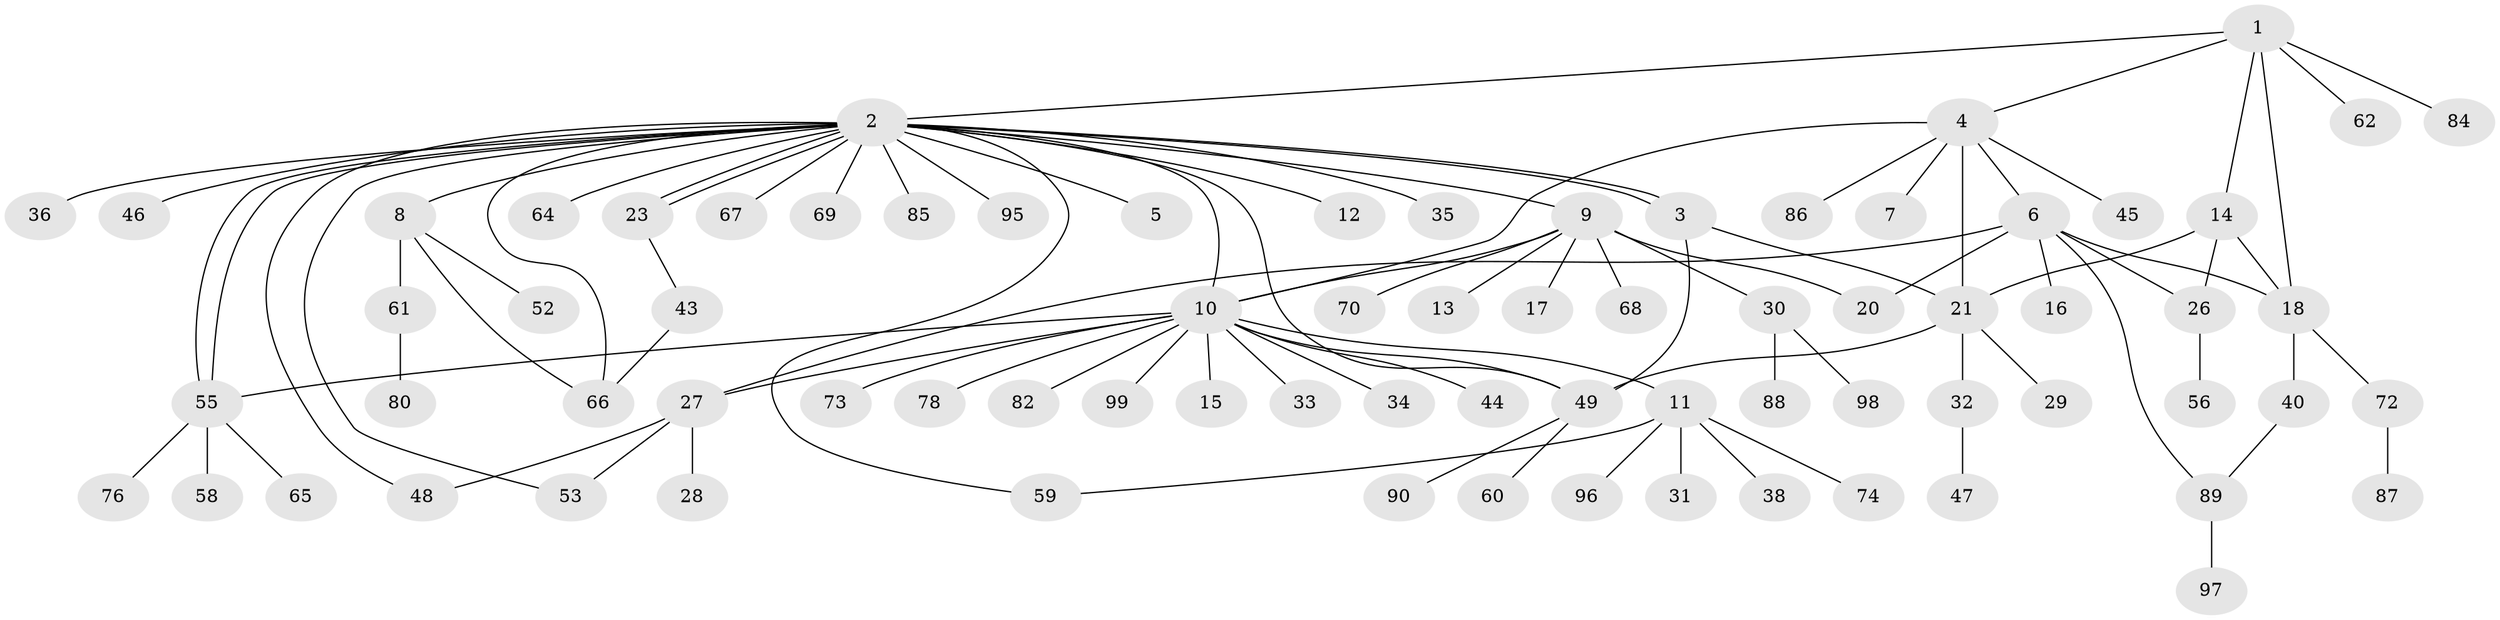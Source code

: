 // original degree distribution, {6: 0.02, 28: 0.01, 5: 0.04, 7: 0.02, 1: 0.54, 8: 0.01, 2: 0.21, 4: 0.04, 9: 0.01, 16: 0.01, 3: 0.09}
// Generated by graph-tools (version 1.1) at 2025/11/02/21/25 10:11:09]
// undirected, 76 vertices, 97 edges
graph export_dot {
graph [start="1"]
  node [color=gray90,style=filled];
  1 [super="+54"];
  2 [super="+25"];
  3 [super="+91"];
  4 [super="+22"];
  5;
  6 [super="+77"];
  7 [super="+100"];
  8 [super="+41"];
  9 [super="+81"];
  10 [super="+79"];
  11 [super="+24"];
  12;
  13;
  14 [super="+19"];
  15;
  16;
  17;
  18 [super="+71"];
  20;
  21 [super="+50"];
  23;
  26;
  27 [super="+51"];
  28;
  29;
  30 [super="+37"];
  31;
  32 [super="+39"];
  33;
  34;
  35;
  36;
  38;
  40 [super="+42"];
  43;
  44;
  45;
  46;
  47;
  48 [super="+94"];
  49 [super="+63"];
  52;
  53;
  55 [super="+57"];
  56 [super="+83"];
  58;
  59 [super="+75"];
  60;
  61;
  62;
  64;
  65;
  66;
  67;
  68;
  69;
  70;
  72;
  73;
  74;
  76;
  78;
  80;
  82;
  84;
  85;
  86;
  87;
  88 [super="+92"];
  89 [super="+93"];
  90;
  95;
  96;
  97;
  98;
  99;
  1 -- 2;
  1 -- 4;
  1 -- 14;
  1 -- 62;
  1 -- 84;
  1 -- 18;
  2 -- 3 [weight=2];
  2 -- 3;
  2 -- 5;
  2 -- 8;
  2 -- 9;
  2 -- 10;
  2 -- 12;
  2 -- 23;
  2 -- 23;
  2 -- 35;
  2 -- 36;
  2 -- 46;
  2 -- 49;
  2 -- 53;
  2 -- 55;
  2 -- 55;
  2 -- 64;
  2 -- 66;
  2 -- 67;
  2 -- 69;
  2 -- 85;
  2 -- 95;
  2 -- 59;
  2 -- 48;
  3 -- 21;
  3 -- 49;
  4 -- 6;
  4 -- 7;
  4 -- 10;
  4 -- 45;
  4 -- 86;
  4 -- 21;
  6 -- 16;
  6 -- 18;
  6 -- 20;
  6 -- 26;
  6 -- 89;
  6 -- 27;
  8 -- 52;
  8 -- 66;
  8 -- 61;
  9 -- 10;
  9 -- 13;
  9 -- 17;
  9 -- 20;
  9 -- 30;
  9 -- 68;
  9 -- 70;
  10 -- 11;
  10 -- 15;
  10 -- 27;
  10 -- 33;
  10 -- 34;
  10 -- 44;
  10 -- 49;
  10 -- 73;
  10 -- 78;
  10 -- 82;
  10 -- 99;
  10 -- 55;
  11 -- 96;
  11 -- 38;
  11 -- 59;
  11 -- 74;
  11 -- 31;
  14 -- 18;
  14 -- 26;
  14 -- 21;
  18 -- 40;
  18 -- 72;
  21 -- 29;
  21 -- 32;
  21 -- 49;
  23 -- 43;
  26 -- 56;
  27 -- 28;
  27 -- 48;
  27 -- 53;
  30 -- 88;
  30 -- 98;
  32 -- 47;
  40 -- 89;
  43 -- 66;
  49 -- 60;
  49 -- 90;
  55 -- 65;
  55 -- 76;
  55 -- 58;
  61 -- 80;
  72 -- 87;
  89 -- 97;
}
